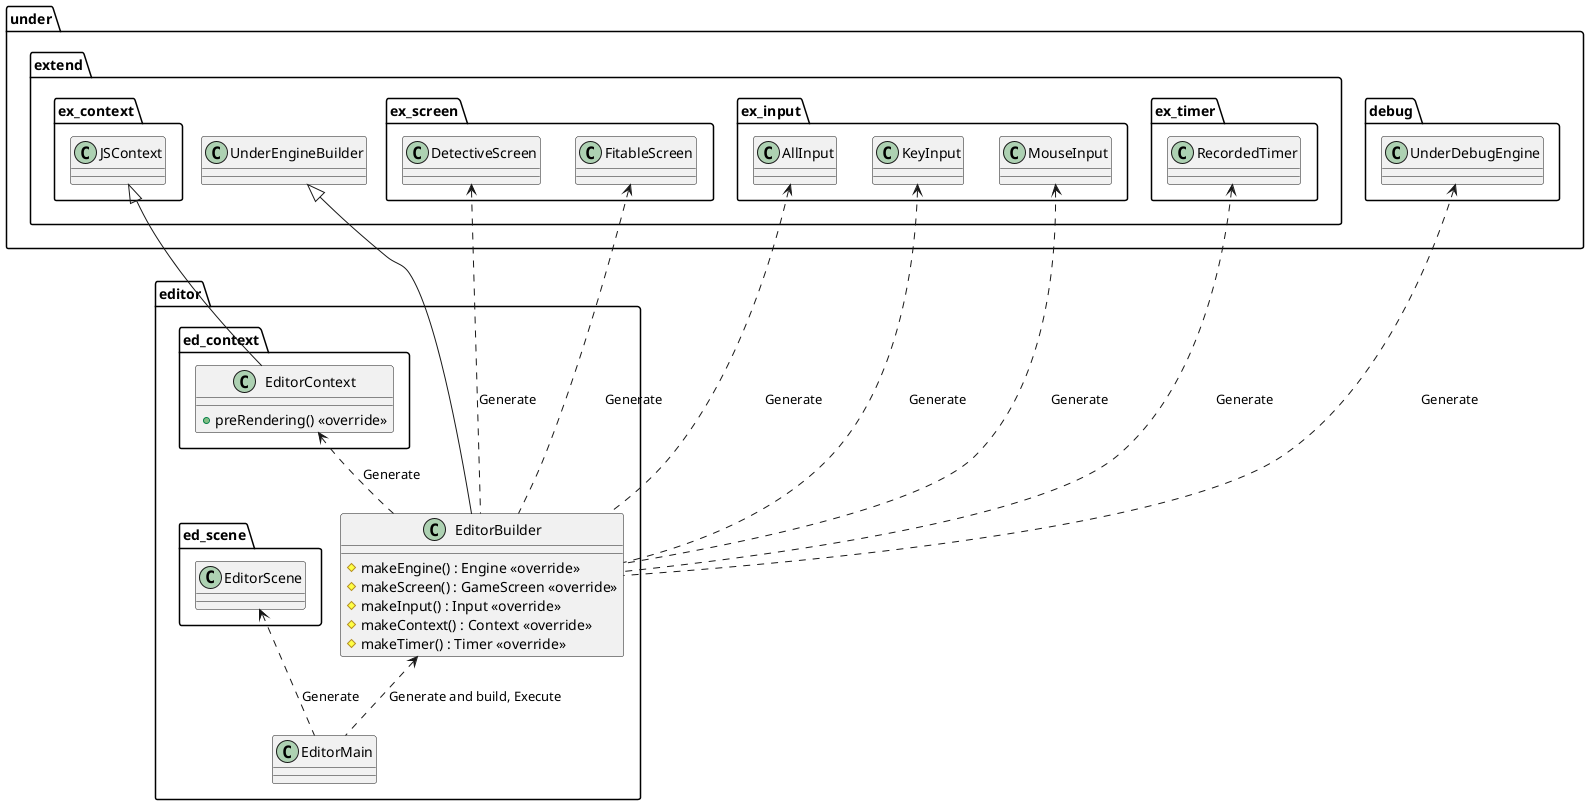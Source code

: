 @startuml EditorGameBase

package editor {
    class EditorMain
    class EditorBuilder {
        #makeEngine() : Engine <<override>>
        #makeScreen() : GameScreen <<override>>
        #makeInput() : Input <<override>>
        #makeContext() : Context <<override>>
        #makeTimer() : Timer <<override>>
    }

    package ed_context {
        class EditorContext {
            +preRendering() <<override>>
        }
    }
}

package under {
    package extend {
        class UnderEngineBuilder
        package ex_context {
            class JSContext
        }
        package ex_screen {
            class DetectiveScreen
            class FitableScreen
        }
        package ex_input {
            class AllInput
            class KeyInput
            class MouseInput
        }
        package ex_timer {
            class RecordedTimer
        }
    }
    package debug {
        class UnderDebugEngine
    }
}

package editor {
    package ed_scene {
        class EditorScene
    }
}

EditorBuilder <.. EditorMain : Generate and build, Execute
EditorScene <.. EditorMain : Generate

UnderDebugEngine <.. EditorBuilder : Generate
DetectiveScreen <.. EditorBuilder : Generate
FitableScreen <.. EditorBuilder : Generate
EditorContext <.. EditorBuilder : Generate
AllInput <.. EditorBuilder : Generate
KeyInput <.. EditorBuilder : Generate
MouseInput <.. EditorBuilder : Generate
RecordedTimer <.. EditorBuilder : Generate

UnderEngineBuilder <|--- EditorBuilder
JSContext <|-- EditorContext

@enduml
